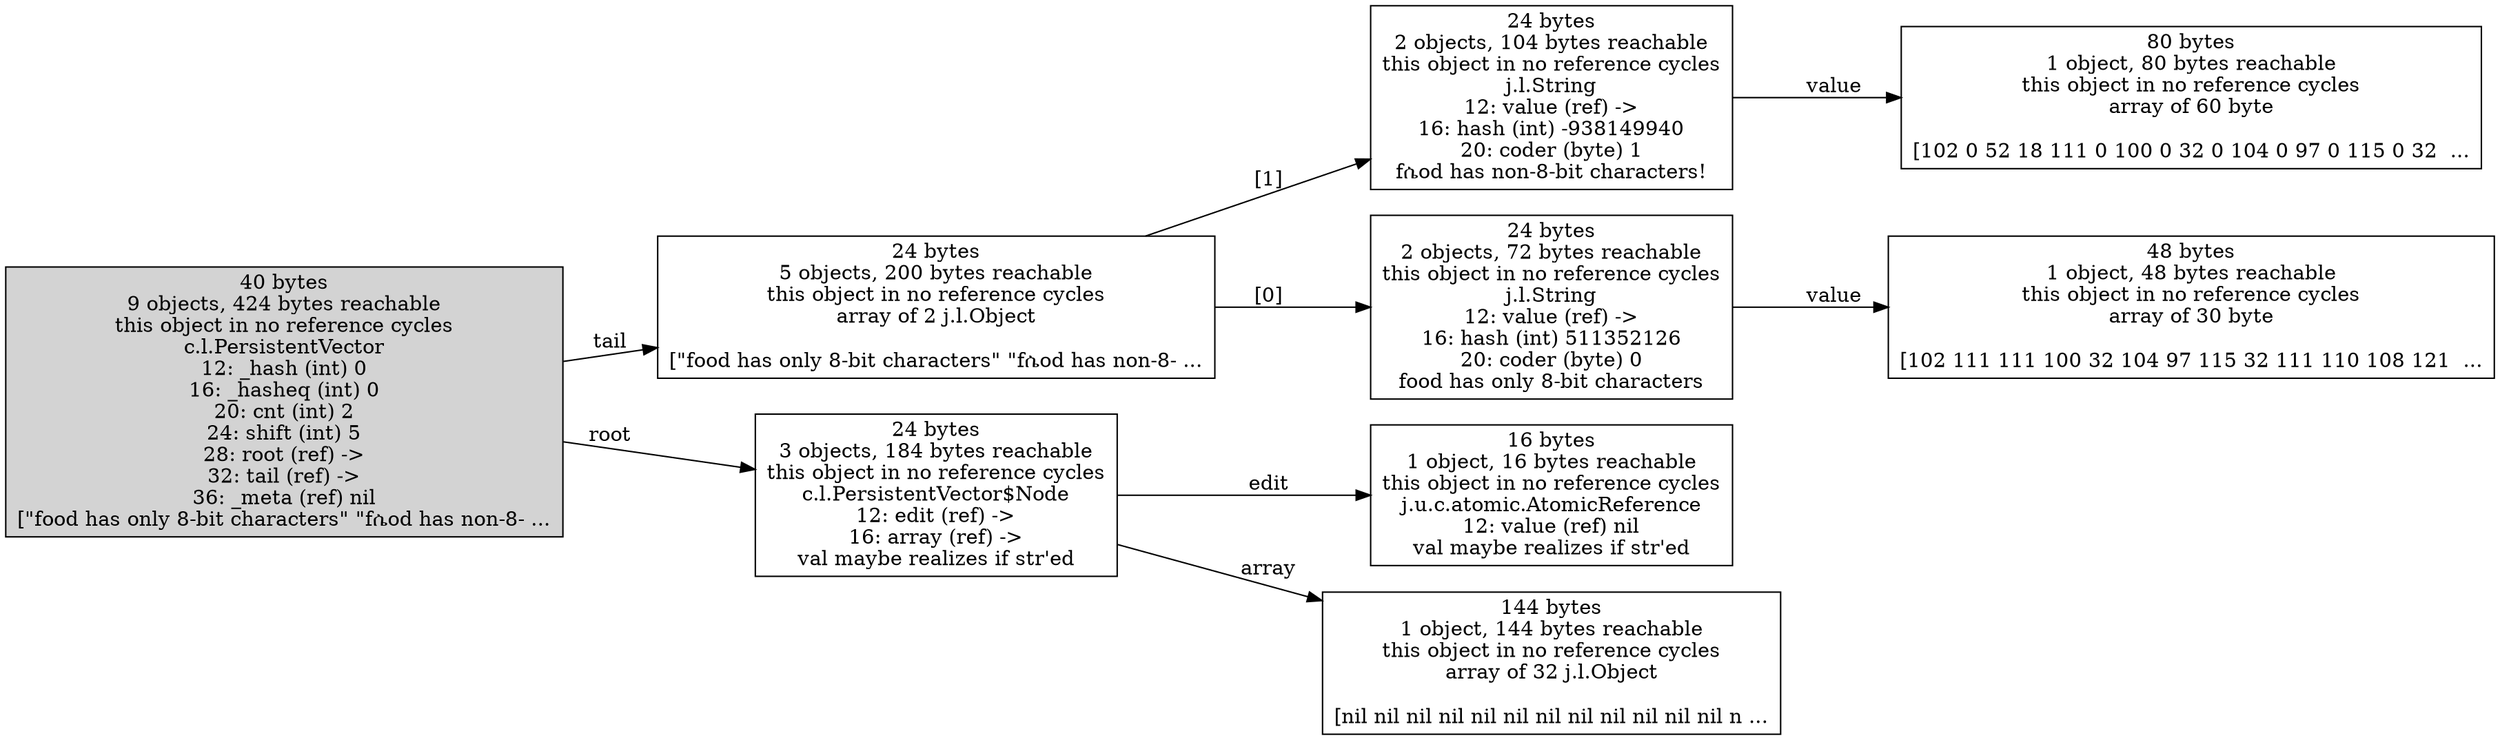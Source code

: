 digraph {
graph [layout="dot",rankdir="LR"];
"2345092440" ["reachable-only-from"=2345105016,"scc-num-nodes"=1,label="48 bytes
1 object, 48 bytes reachable
this object in no reference cycles
array of 30 byte

[102 111 111 100 32 104 97 115 32 111 110 108 121  ...",shape="box"];
"2345105016" ["reachable-only-from"=2345105016,"scc-num-nodes"=1,style="filled","my-unique-total-size"=424,"my-unique-num-reachable-nodes"=9,label="40 bytes
9 objects, 424 bytes reachable
this object in no reference cycles
c.l.PersistentVector
12: _hash (int) 0
16: _hasheq (int) 0
20: cnt (int) 2
24: shift (int) 5
28: root (ref) ->
32: tail (ref) ->
36: _meta (ref) nil
[\"food has only 8-bit characters\" \"fሴod has non-8- ...",shape="box"];
"2345092840" ["reachable-only-from"=2345105016,"scc-num-nodes"=1,label="80 bytes
1 object, 80 bytes reachable
this object in no reference cycles
array of 60 byte

[102 0 52 18 111 0 100 0 32 0 104 0 97 0 115 0 32  ...",shape="box"];
"2345104992" ["reachable-only-from"=2345105016,"scc-num-nodes"=1,label="24 bytes
5 objects, 200 bytes reachable
this object in no reference cycles
array of 2 j.l.Object

[\"food has only 8-bit characters\" \"fሴod has non-8- ...",shape="box"];
"2345092816" ["reachable-only-from"=2345105016,"scc-num-nodes"=1,label="24 bytes
2 objects, 104 bytes reachable
this object in no reference cycles
j.l.String
12: value (ref) ->
16: hash (int) -938149940
20: coder (byte) 1
fሴod has non-8-bit characters!",shape="box"];
"2220576048" ["reachable-only-from"=2345105016,"scc-num-nodes"=1,label="24 bytes
3 objects, 184 bytes reachable
this object in no reference cycles
c.l.PersistentVector$Node
12: edit (ref) ->
16: array (ref) ->
val maybe realizes if str'ed",shape="box"];
"2220576072" ["reachable-only-from"=2345105016,"scc-num-nodes"=1,label="16 bytes
1 object, 16 bytes reachable
this object in no reference cycles
j.u.c.atomic.AtomicReference
12: value (ref) nil
val maybe realizes if str'ed",shape="box"];
"2345092416" ["reachable-only-from"=2345105016,"scc-num-nodes"=1,label="24 bytes
2 objects, 72 bytes reachable
this object in no reference cycles
j.l.String
12: value (ref) ->
16: hash (int) 511352126
20: coder (byte) 0
food has only 8-bit characters",shape="box"];
"2220576088" ["reachable-only-from"=2345105016,"scc-num-nodes"=1,label="144 bytes
1 object, 144 bytes reachable
this object in no reference cycles
array of 32 j.l.Object

[nil nil nil nil nil nil nil nil nil nil nil nil n ...",shape="box"];
"2345105016" -> "2220576048" ["field-name"="root",label="root"];
"2345105016" -> "2345104992" ["field-name"="tail",label="tail"];
"2345104992" -> "2345092416" ["field-name"="[0]",label="[0]"];
"2345104992" -> "2345092816" ["field-name"="[1]",label="[1]"];
"2345092816" -> "2345092840" ["field-name"="value",label="value"];
"2220576048" -> "2220576072" ["field-name"="edit",label="edit"];
"2220576048" -> "2220576088" ["field-name"="array",label="array"];
"2345092416" -> "2345092440" ["field-name"="value",label="value"];
} 
